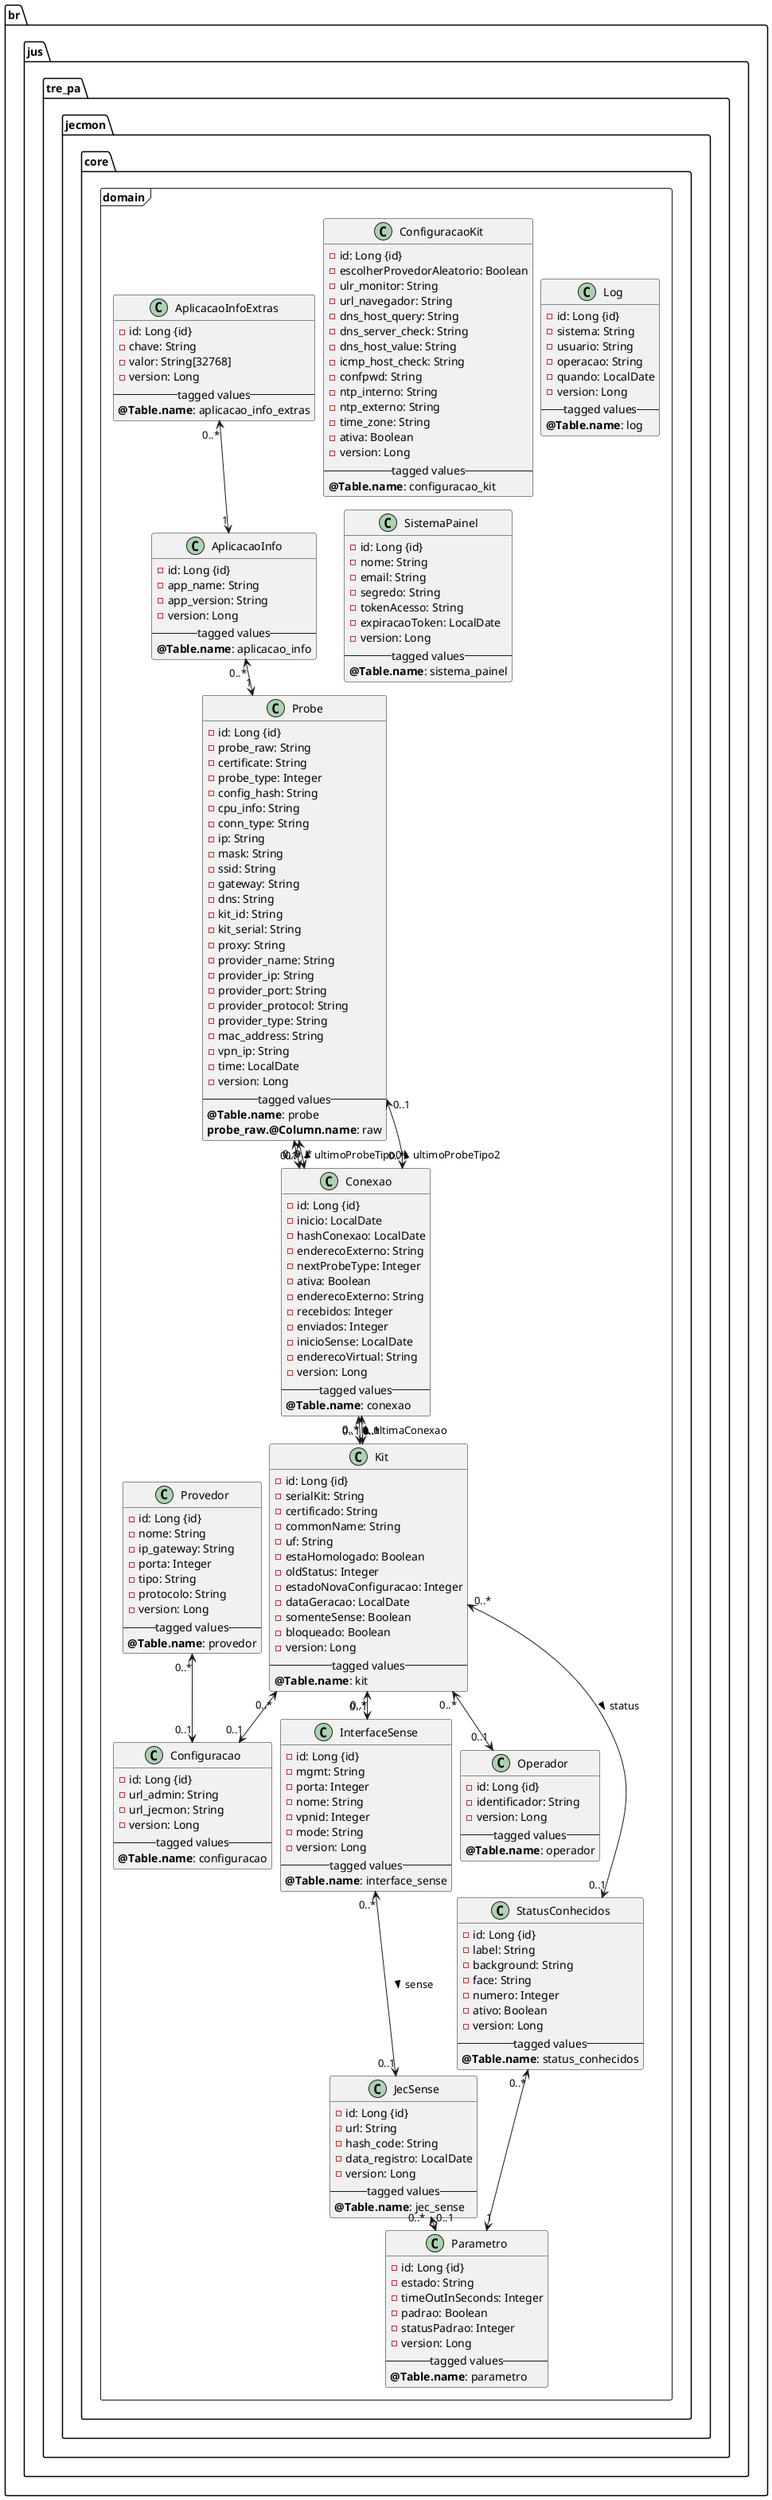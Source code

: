 /' Arquivo com diagrama de classe principal do projeto. 
   Para visualizar o diagrama instale o plugin do eclipse, ver instrucões em: http://plantuml.com/eclipse '/
   
@startuml

page 4x4
skinparam defaultFontName Trebuchet MS
skinparam ClassBackgroundColor<<View>> LightCyan
skinparam ClassBackgroundColor<<Embeddable>> WhiteSmoke
skinparam nodesep 10
skinparam ranksep 10

/'{notnull, unique}'/

package "br.jus.tre_pa.jecmon.core.domain" <<Frame>> {
    class AplicacaoInfo {
        - id: Long {id}
        - app_name: String
        - app_version: String
        - version: Long
        -- tagged values --
        <b>@Table.name</b>: aplicacao_info
    }
    class AplicacaoInfoExtras {
        - id: Long {id}
        - chave: String
        - valor: String[32768]
        - version: Long
        -- tagged values --
        <b>@Table.name</b>: aplicacao_info_extras
    }
    class Conexao {
        - id: Long {id}
        - inicio: LocalDate
        - hashConexao: LocalDate
        - enderecoExterno: String
        - nextProbeType: Integer
        - ativa: Boolean
        - enderecoExterno: String
        - recebidos: Integer
        - enviados: Integer
        - inicioSense: LocalDate
        - enderecoVirtual: String
        - version: Long
        -- tagged values --
        <b>@Table.name</b>: conexao
    }
    class Configuracao {
        - id: Long {id}
        - url_admin: String
        - url_jecmon: String
        - version: Long
        -- tagged values --
        <b>@Table.name</b>: configuracao
    }
    class ConfiguracaoKit {
        - id: Long {id}
        - escolherProvedorAleatorio: Boolean
        - ulr_monitor: String
        - url_navegador: String
        - dns_host_query: String
        - dns_server_check: String
        - dns_host_value: String
        - icmp_host_check: String
        - confpwd: String
        - ntp_interno: String
        - ntp_externo: String
        - time_zone: String
        - ativa: Boolean
        - version: Long
        -- tagged values --
        <b>@Table.name</b>: configuracao_kit
    }
    class InterfaceSense {
        - id: Long {id}
        - mgmt: String
        - porta: Integer
        - nome: String
        - vpnid: Integer
        - mode: String
        - version: Long
        -- tagged values --
        <b>@Table.name</b>: interface_sense
    }
    class JecSense {
        - id: Long {id}
        - url: String
        - hash_code: String
        - data_registro: LocalDate
        - version: Long
        -- tagged values --
        <b>@Table.name</b>: jec_sense
    }
    class Kit {
        - id: Long {id}
        - serialKit: String
        - certificado: String
        - commonName: String
        - uf: String
        - estaHomologado: Boolean
        - oldStatus: Integer
        - estadoNovaConfiguracao: Integer
        - dataGeracao: LocalDate
        - somenteSense: Boolean
        - bloqueado: Boolean
        - version: Long
        -- tagged values --
        <b>@Table.name</b>: kit
    }
    class Operador {
        - id: Long {id}
        - identificador: String
        - version: Long
        -- tagged values --
        <b>@Table.name</b>: operador
    }
    class Parametro {
        - id: Long {id}
        - estado: String
        - timeOutInSeconds: Integer
        - padrao: Boolean
        - statusPadrao: Integer
        - version: Long
        -- tagged values --
        <b>@Table.name</b>: parametro
    }
    class Probe {
        - id: Long {id}
        - probe_raw: String
        - certificate: String
        - probe_type: Integer
        - config_hash: String
        - cpu_info: String
        - conn_type: String
        - ip: String
        - mask: String
        - ssid: String
        - gateway: String
        - dns: String
        - kit_id: String
        - kit_serial: String
        - proxy: String
        - provider_name: String
        - provider_ip: String
        - provider_port: String
        - provider_protocol: String
        - provider_type: String
        - mac_address: String
        - vpn_ip: String
        - time: LocalDate
        - version: Long
        -- tagged values --
        <b>@Table.name</b>: probe
        <b>probe_raw.@Column.name</b>: raw
    }
    class Provedor {
        - id: Long {id}
        - nome: String
        - ip_gateway: String
        - porta: Integer
        - tipo: String
        - protocolo: String
        - version: Long
        -- tagged values --
        <b>@Table.name</b>: provedor
    }
    class StatusConhecidos {
        - id: Long {id}
        - label: String
        - background: String
        - face: String
        - numero: Integer
        - ativo: Boolean
        - version: Long
        -- tagged values --
        <b>@Table.name</b>: status_conhecidos
    }
    class Log {
        - id: Long {id}
        - sistema: String
        - usuario: String
        - operacao: String
        - quando: LocalDate
        - version: Long
        -- tagged values --
        <b>@Table.name</b>: log
    }
    class SistemaPainel {
        - id: Long {id}
        - nome: String
        - email: String
        - segredo: String
        - tokenAcesso: String
        - expiracaoToken: LocalDate
        - version: Long
        -- tagged values --
        <b>@Table.name</b>: sistema_painel
    }
}

AplicacaoInfo "0..*" <--> "1" Probe

AplicacaoInfoExtras "0..*" <--> "1" AplicacaoInfo

Conexao "0..*" <--> "0..1" Probe: ultimoProbeTipo0 >
Conexao "0..*" <--> "0..1" Probe: ultimoProbeTipo2 >
Conexao "0..*" <--> "0..1" Kit

InterfaceSense "0..*" <--> "0..1" JecSense: sense >

JecSense "0..*" <--> "0..1" Parametro

Kit "0..*" <--> "0..1" Configuracao
Kit "0..*" <--> "0..1" InterfaceSense
Kit "0..*" <--> "0..1" Operador
Kit "0..*" <--> "0..1" StatusConhecidos: status >
Kit "0..*" <--> "0..1" Conexao: ultimaConexao >

Probe "0..*" <--> "0..1" Conexao

Provedor "0..*" <--> "0..1" Configuracao

StatusConhecidos "0..*" <--> "1" Parametro

@enduml
